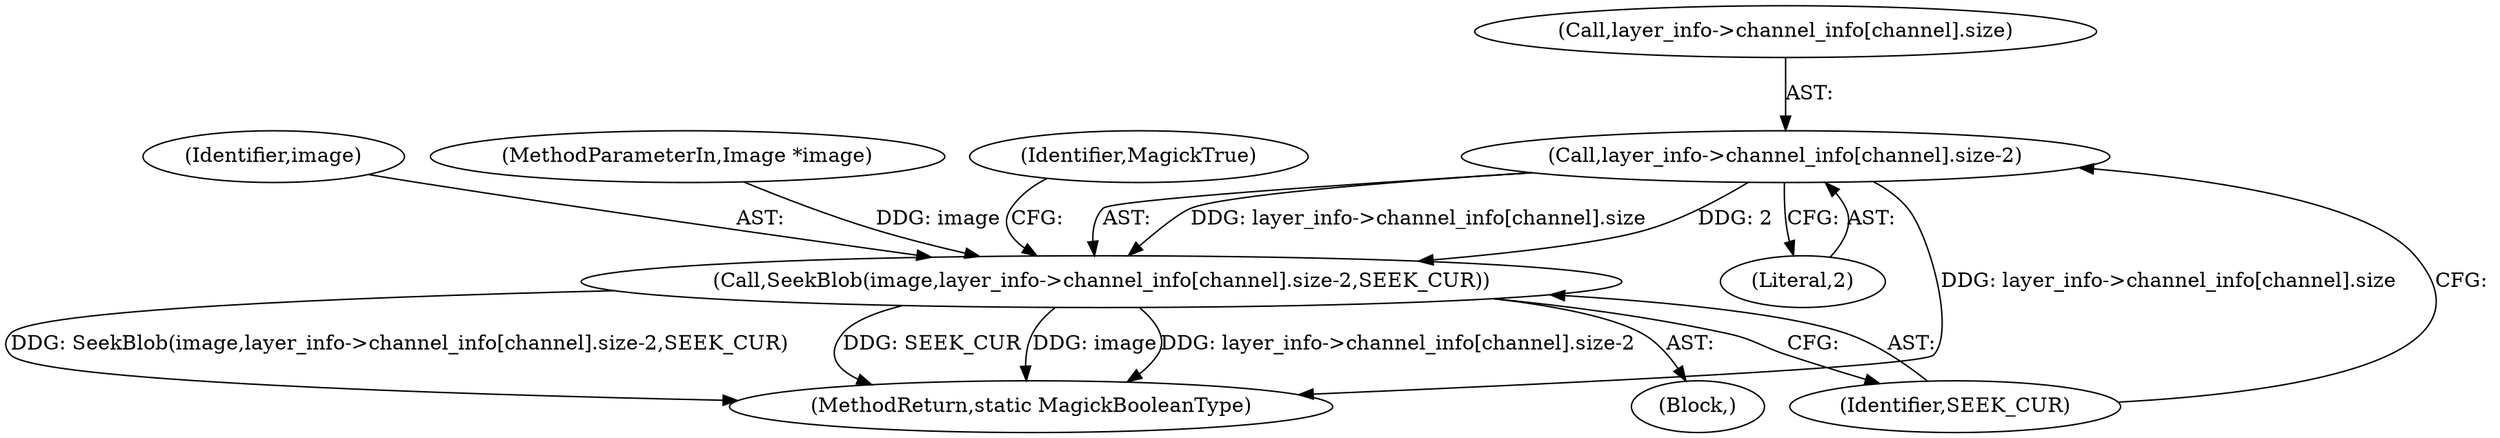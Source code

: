 digraph "0_ImageMagick_04a567494786d5bb50894fc8bb8fea0cf496bea8@array" {
"1000195" [label="(Call,layer_info->channel_info[channel].size-2)"];
"1000193" [label="(Call,SeekBlob(image,layer_info->channel_info[channel].size-2,SEEK_CUR))"];
"1000194" [label="(Identifier,image)"];
"1000395" [label="(MethodReturn,static MagickBooleanType)"];
"1000102" [label="(MethodParameterIn,Image *image)"];
"1000203" [label="(Literal,2)"];
"1000204" [label="(Identifier,SEEK_CUR)"];
"1000195" [label="(Call,layer_info->channel_info[channel].size-2)"];
"1000193" [label="(Call,SeekBlob(image,layer_info->channel_info[channel].size-2,SEEK_CUR))"];
"1000196" [label="(Call,layer_info->channel_info[channel].size)"];
"1000192" [label="(Block,)"];
"1000206" [label="(Identifier,MagickTrue)"];
"1000195" -> "1000193"  [label="AST: "];
"1000195" -> "1000203"  [label="CFG: "];
"1000196" -> "1000195"  [label="AST: "];
"1000203" -> "1000195"  [label="AST: "];
"1000204" -> "1000195"  [label="CFG: "];
"1000195" -> "1000395"  [label="DDG: layer_info->channel_info[channel].size"];
"1000195" -> "1000193"  [label="DDG: layer_info->channel_info[channel].size"];
"1000195" -> "1000193"  [label="DDG: 2"];
"1000193" -> "1000192"  [label="AST: "];
"1000193" -> "1000204"  [label="CFG: "];
"1000194" -> "1000193"  [label="AST: "];
"1000204" -> "1000193"  [label="AST: "];
"1000206" -> "1000193"  [label="CFG: "];
"1000193" -> "1000395"  [label="DDG: image"];
"1000193" -> "1000395"  [label="DDG: layer_info->channel_info[channel].size-2"];
"1000193" -> "1000395"  [label="DDG: SeekBlob(image,layer_info->channel_info[channel].size-2,SEEK_CUR)"];
"1000193" -> "1000395"  [label="DDG: SEEK_CUR"];
"1000102" -> "1000193"  [label="DDG: image"];
}
